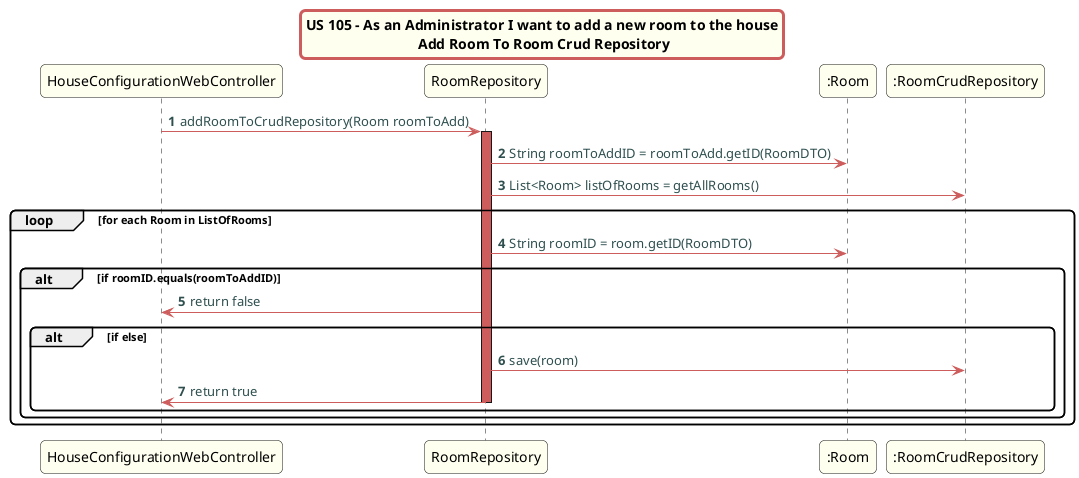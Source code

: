 @startuml
skinparam titleBorderRoundCorner 10
skinparam titleBorderThickness 3
skinparam titleBorderColor indianred
skinparam titleBackgroundColor ivory
skinparam FontName quicksand

skinparam actor {
 	BorderColor indianred
 	}

 skinparam sequence {
 	LifeLineBackgroundColor indianred
 	ParticipantBackgroundColor ivory
 }

 skinparam roundcorner 10

 skinparam component {
   arrowThickness 1
   ArrowFontName Verdana
   ArrowColor indianred
   ArrowFontColor darkslategrey
 }
title US 105 - As an Administrator I want to add a new room to the house\n Add Room To Room Crud Repository
autonumber
"HouseConfigurationWebController" -> "RoomRepository":  addRoomToCrudRepository(Room roomToAdd)
activate "RoomRepository"
"RoomRepository" -> ":Room": String roomToAddID = roomToAdd.getID(RoomDTO)
"RoomRepository" -> ":RoomCrudRepository": List<Room> listOfRooms = getAllRooms()

loop for each Room in ListOfRooms
"RoomRepository" -> ":Room": String roomID = room.getID(RoomDTO)
alt if roomID.equals(roomToAddID)
"RoomRepository" -> "HouseConfigurationWebController": return false
alt if else
"RoomRepository" -> ":RoomCrudRepository": save(room)
"RoomRepository" -> "HouseConfigurationWebController": return true
deactivate "RoomRepository"
end
end
end
@enduml